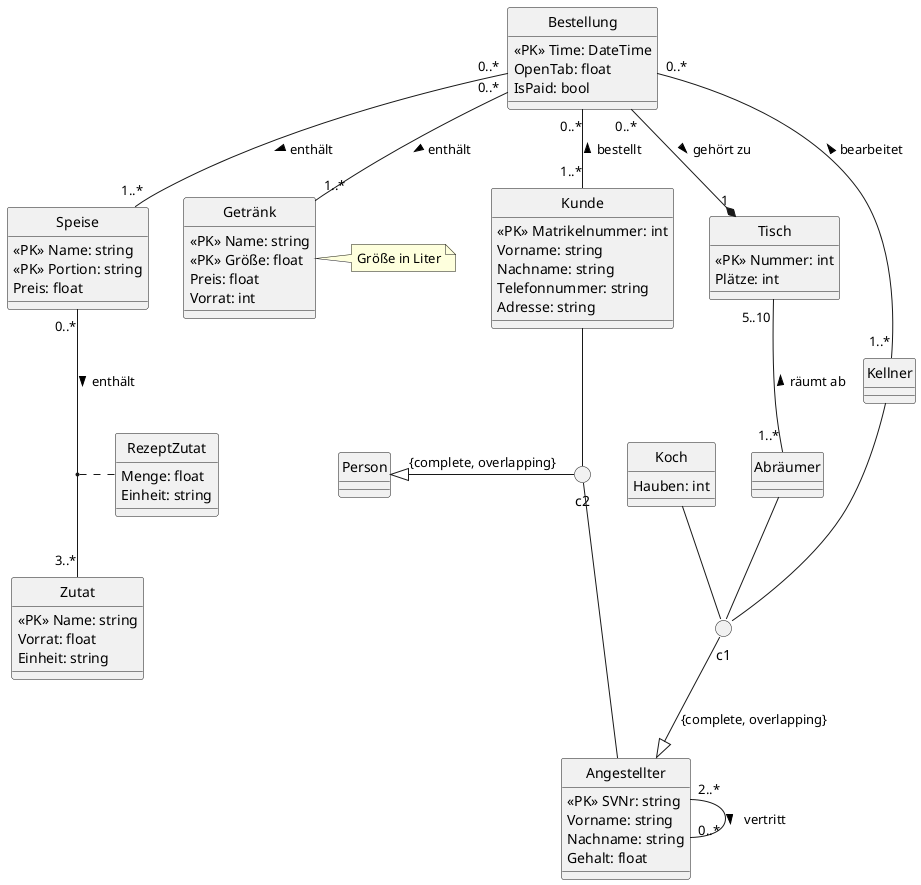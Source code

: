 @startuml UE1_3

hide circles

class Getränk{
    <<PK>> Name: string
    <<PK>> Größe: float
    Preis: float
    Vorrat: int
}
note right: Größe in Liter


class Speise{
    <<PK>> Name: string
    <<PK>> Portion: string
    Preis: float
}

class Kunde{
    <<PK>> Matrikelnummer: int
    Vorname: string
    Nachname: string
    Telefonnummer: string
    Adresse: string
}

class Koch{
    Hauben: int
}

class Kellner
class Abräumer

class Angestellter{
    <<PK>> SVNr: string
    Vorname: string
    Nachname: string
    Gehalt: float
}

class Person

class Zutat{
    <<PK>> Name: string
    Vorrat: float
    Einheit: string
}

class RezeptZutat{
    Menge: float
    Einheit: string
}

class Tisch{
    <<PK>> Nummer: int
    Plätze: int
}

class Bestellung{
    <<PK>> Time: DateTime
    OpenTab: float
    IsPaid: bool
}

Circle c1
Circle c2

Koch -down- c1
Kellner -down- c1
Abräumer -down- c1

Kunde -down- c2
Angestellter -left- c2

c1 -down-|> Angestellter: {complete, overlapping}
c2 -left-|> Person: {complete, overlapping}

Speise "0..*" -down- "3..*" Zutat : enthält >

(Speise, Zutat) .. RezeptZutat

Abräumer "1..*" -up- "5..10" Tisch : räumt ab >

Bestellung "0..*" -- "1..*" Kellner : bearbeitet <
Bestellung "0..*" --* "1" Tisch : gehört zu >
Bestellung "0..*" -down- "1..*" Kunde : bestellt <
Bestellung "0..*" -down- "1..*" Speise : enthält >
Bestellung "0..*" -down- "1..*" Getränk : enthält >

Angestellter "2..*" -- "0..*" Angestellter: vertritt >


@enduml